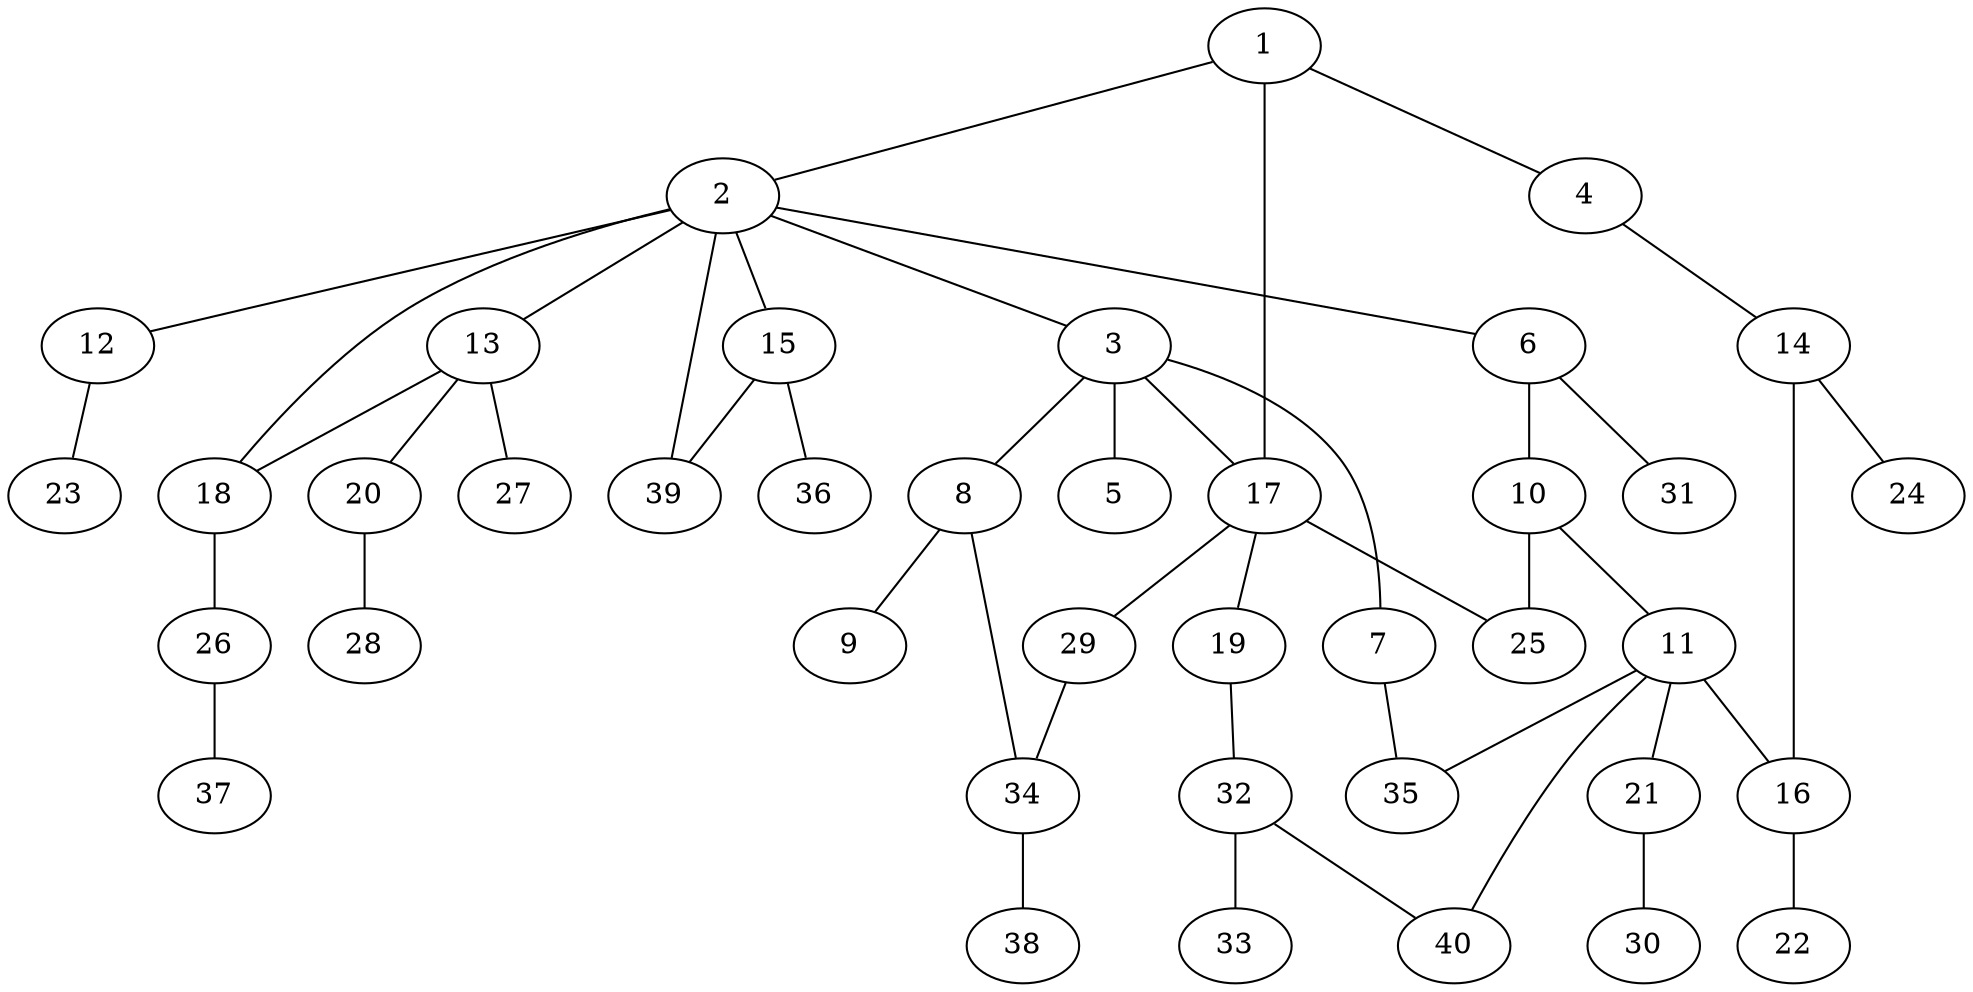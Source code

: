graph graphname {1--2
1--4
1--17
2--3
2--6
2--12
2--13
2--15
2--18
2--39
3--5
3--7
3--8
3--17
4--14
6--10
6--31
7--35
8--9
8--34
10--11
10--25
11--16
11--21
11--35
11--40
12--23
13--18
13--20
13--27
14--16
14--24
15--36
15--39
16--22
17--19
17--25
17--29
18--26
19--32
20--28
21--30
26--37
29--34
32--33
32--40
34--38
}